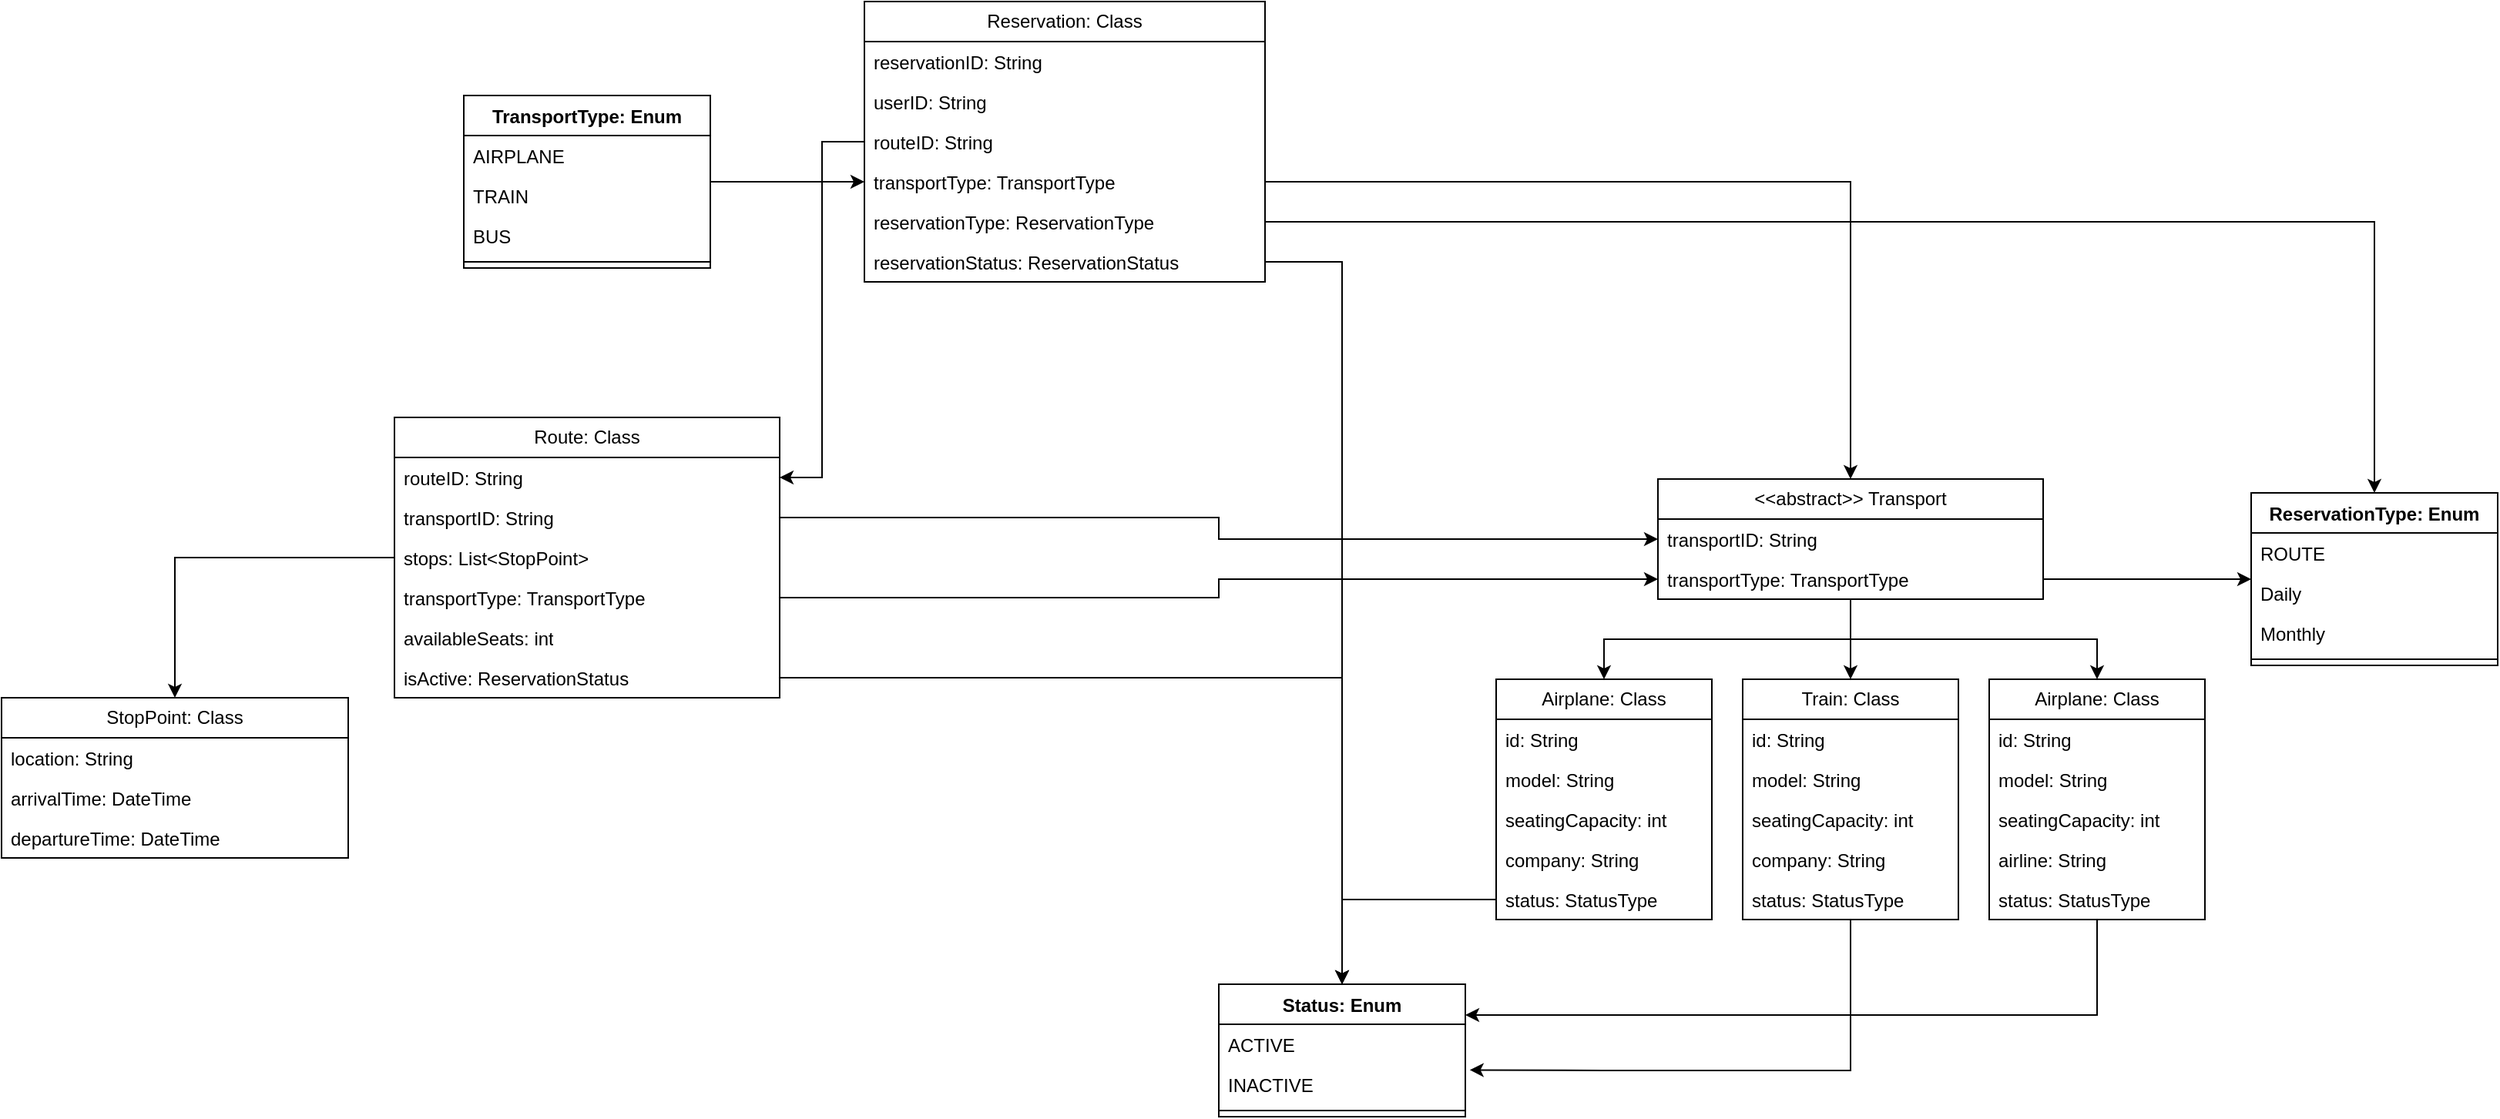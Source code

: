 <mxfile version="26.2.9">
  <diagram name="Page-1" id="HVJSyszQEbhTADYhITam">
    <mxGraphModel dx="1971" dy="1084" grid="1" gridSize="10" guides="1" tooltips="1" connect="1" arrows="1" fold="1" page="1" pageScale="1" pageWidth="850" pageHeight="1100" math="0" shadow="0">
      <root>
        <mxCell id="0" />
        <mxCell id="1" parent="0" />
        <mxCell id="x8Xve1GxDHv1DlTKFavy-1" value="Reservation: Class" style="swimlane;fontStyle=0;childLayout=stackLayout;horizontal=1;startSize=26;horizontalStack=0;resizeParent=1;resizeParentMax=0;resizeLast=0;collapsible=1;marginBottom=0;whiteSpace=wrap;html=1;" vertex="1" parent="1">
          <mxGeometry x="760" y="272" width="260" height="182" as="geometry" />
        </mxCell>
        <mxCell id="x8Xve1GxDHv1DlTKFavy-36" value="reservationID: String" style="text;strokeColor=none;fillColor=none;align=left;verticalAlign=top;spacingLeft=4;spacingRight=4;overflow=hidden;rotatable=0;points=[[0,0.5],[1,0.5]];portConstraint=eastwest;whiteSpace=wrap;html=1;" vertex="1" parent="x8Xve1GxDHv1DlTKFavy-1">
          <mxGeometry y="26" width="260" height="26" as="geometry" />
        </mxCell>
        <mxCell id="x8Xve1GxDHv1DlTKFavy-2" value="userID: String" style="text;strokeColor=none;fillColor=none;align=left;verticalAlign=top;spacingLeft=4;spacingRight=4;overflow=hidden;rotatable=0;points=[[0,0.5],[1,0.5]];portConstraint=eastwest;whiteSpace=wrap;html=1;" vertex="1" parent="x8Xve1GxDHv1DlTKFavy-1">
          <mxGeometry y="52" width="260" height="26" as="geometry" />
        </mxCell>
        <mxCell id="x8Xve1GxDHv1DlTKFavy-3" value="routeID: String" style="text;strokeColor=none;fillColor=none;align=left;verticalAlign=top;spacingLeft=4;spacingRight=4;overflow=hidden;rotatable=0;points=[[0,0.5],[1,0.5]];portConstraint=eastwest;whiteSpace=wrap;html=1;" vertex="1" parent="x8Xve1GxDHv1DlTKFavy-1">
          <mxGeometry y="78" width="260" height="26" as="geometry" />
        </mxCell>
        <mxCell id="x8Xve1GxDHv1DlTKFavy-10" value="transportType: TransportType" style="text;strokeColor=none;fillColor=none;align=left;verticalAlign=top;spacingLeft=4;spacingRight=4;overflow=hidden;rotatable=0;points=[[0,0.5],[1,0.5]];portConstraint=eastwest;whiteSpace=wrap;html=1;" vertex="1" parent="x8Xve1GxDHv1DlTKFavy-1">
          <mxGeometry y="104" width="260" height="26" as="geometry" />
        </mxCell>
        <mxCell id="x8Xve1GxDHv1DlTKFavy-4" value="reservationType: ReservationType" style="text;strokeColor=none;fillColor=none;align=left;verticalAlign=top;spacingLeft=4;spacingRight=4;overflow=hidden;rotatable=0;points=[[0,0.5],[1,0.5]];portConstraint=eastwest;whiteSpace=wrap;html=1;" vertex="1" parent="x8Xve1GxDHv1DlTKFavy-1">
          <mxGeometry y="130" width="260" height="26" as="geometry" />
        </mxCell>
        <mxCell id="x8Xve1GxDHv1DlTKFavy-8" value="reservationStatus: ReservationStatus" style="text;strokeColor=none;fillColor=none;align=left;verticalAlign=top;spacingLeft=4;spacingRight=4;overflow=hidden;rotatable=0;points=[[0,0.5],[1,0.5]];portConstraint=eastwest;whiteSpace=wrap;html=1;" vertex="1" parent="x8Xve1GxDHv1DlTKFavy-1">
          <mxGeometry y="156" width="260" height="26" as="geometry" />
        </mxCell>
        <mxCell id="x8Xve1GxDHv1DlTKFavy-97" style="edgeStyle=orthogonalEdgeStyle;rounded=0;orthogonalLoop=1;jettySize=auto;html=1;" edge="1" parent="1" source="x8Xve1GxDHv1DlTKFavy-11" target="x8Xve1GxDHv1DlTKFavy-10">
          <mxGeometry relative="1" as="geometry" />
        </mxCell>
        <mxCell id="x8Xve1GxDHv1DlTKFavy-11" value="TransportType: Enum" style="swimlane;fontStyle=1;align=center;verticalAlign=top;childLayout=stackLayout;horizontal=1;startSize=26;horizontalStack=0;resizeParent=1;resizeParentMax=0;resizeLast=0;collapsible=1;marginBottom=0;whiteSpace=wrap;html=1;" vertex="1" parent="1">
          <mxGeometry x="500" y="333" width="160" height="112" as="geometry" />
        </mxCell>
        <mxCell id="x8Xve1GxDHv1DlTKFavy-12" value="AIRPLANE" style="text;strokeColor=none;fillColor=none;align=left;verticalAlign=top;spacingLeft=4;spacingRight=4;overflow=hidden;rotatable=0;points=[[0,0.5],[1,0.5]];portConstraint=eastwest;whiteSpace=wrap;html=1;" vertex="1" parent="x8Xve1GxDHv1DlTKFavy-11">
          <mxGeometry y="26" width="160" height="26" as="geometry" />
        </mxCell>
        <mxCell id="x8Xve1GxDHv1DlTKFavy-15" value="TRAIN" style="text;strokeColor=none;fillColor=none;align=left;verticalAlign=top;spacingLeft=4;spacingRight=4;overflow=hidden;rotatable=0;points=[[0,0.5],[1,0.5]];portConstraint=eastwest;whiteSpace=wrap;html=1;" vertex="1" parent="x8Xve1GxDHv1DlTKFavy-11">
          <mxGeometry y="52" width="160" height="26" as="geometry" />
        </mxCell>
        <mxCell id="x8Xve1GxDHv1DlTKFavy-16" value="BUS" style="text;strokeColor=none;fillColor=none;align=left;verticalAlign=top;spacingLeft=4;spacingRight=4;overflow=hidden;rotatable=0;points=[[0,0.5],[1,0.5]];portConstraint=eastwest;whiteSpace=wrap;html=1;" vertex="1" parent="x8Xve1GxDHv1DlTKFavy-11">
          <mxGeometry y="78" width="160" height="26" as="geometry" />
        </mxCell>
        <mxCell id="x8Xve1GxDHv1DlTKFavy-13" value="" style="line;strokeWidth=1;fillColor=none;align=left;verticalAlign=middle;spacingTop=-1;spacingLeft=3;spacingRight=3;rotatable=0;labelPosition=right;points=[];portConstraint=eastwest;strokeColor=inherit;" vertex="1" parent="x8Xve1GxDHv1DlTKFavy-11">
          <mxGeometry y="104" width="160" height="8" as="geometry" />
        </mxCell>
        <mxCell id="x8Xve1GxDHv1DlTKFavy-17" value="ReservationType: Enum" style="swimlane;fontStyle=1;align=center;verticalAlign=top;childLayout=stackLayout;horizontal=1;startSize=26;horizontalStack=0;resizeParent=1;resizeParentMax=0;resizeLast=0;collapsible=1;marginBottom=0;whiteSpace=wrap;html=1;" vertex="1" parent="1">
          <mxGeometry x="1660" y="591" width="160" height="112" as="geometry" />
        </mxCell>
        <mxCell id="x8Xve1GxDHv1DlTKFavy-18" value="ROUTE" style="text;strokeColor=none;fillColor=none;align=left;verticalAlign=top;spacingLeft=4;spacingRight=4;overflow=hidden;rotatable=0;points=[[0,0.5],[1,0.5]];portConstraint=eastwest;whiteSpace=wrap;html=1;" vertex="1" parent="x8Xve1GxDHv1DlTKFavy-17">
          <mxGeometry y="26" width="160" height="26" as="geometry" />
        </mxCell>
        <mxCell id="x8Xve1GxDHv1DlTKFavy-19" value="Daily" style="text;strokeColor=none;fillColor=none;align=left;verticalAlign=top;spacingLeft=4;spacingRight=4;overflow=hidden;rotatable=0;points=[[0,0.5],[1,0.5]];portConstraint=eastwest;whiteSpace=wrap;html=1;" vertex="1" parent="x8Xve1GxDHv1DlTKFavy-17">
          <mxGeometry y="52" width="160" height="26" as="geometry" />
        </mxCell>
        <mxCell id="x8Xve1GxDHv1DlTKFavy-20" value="Monthly" style="text;strokeColor=none;fillColor=none;align=left;verticalAlign=top;spacingLeft=4;spacingRight=4;overflow=hidden;rotatable=0;points=[[0,0.5],[1,0.5]];portConstraint=eastwest;whiteSpace=wrap;html=1;" vertex="1" parent="x8Xve1GxDHv1DlTKFavy-17">
          <mxGeometry y="78" width="160" height="26" as="geometry" />
        </mxCell>
        <mxCell id="x8Xve1GxDHv1DlTKFavy-21" value="" style="line;strokeWidth=1;fillColor=none;align=left;verticalAlign=middle;spacingTop=-1;spacingLeft=3;spacingRight=3;rotatable=0;labelPosition=right;points=[];portConstraint=eastwest;strokeColor=inherit;" vertex="1" parent="x8Xve1GxDHv1DlTKFavy-17">
          <mxGeometry y="104" width="160" height="8" as="geometry" />
        </mxCell>
        <mxCell id="x8Xve1GxDHv1DlTKFavy-22" value="Status: Enum" style="swimlane;fontStyle=1;align=center;verticalAlign=top;childLayout=stackLayout;horizontal=1;startSize=26;horizontalStack=0;resizeParent=1;resizeParentMax=0;resizeLast=0;collapsible=1;marginBottom=0;whiteSpace=wrap;html=1;" vertex="1" parent="1">
          <mxGeometry x="990" y="910" width="160" height="86" as="geometry" />
        </mxCell>
        <mxCell id="x8Xve1GxDHv1DlTKFavy-23" value="ACTIVE" style="text;strokeColor=none;fillColor=none;align=left;verticalAlign=top;spacingLeft=4;spacingRight=4;overflow=hidden;rotatable=0;points=[[0,0.5],[1,0.5]];portConstraint=eastwest;whiteSpace=wrap;html=1;" vertex="1" parent="x8Xve1GxDHv1DlTKFavy-22">
          <mxGeometry y="26" width="160" height="26" as="geometry" />
        </mxCell>
        <mxCell id="x8Xve1GxDHv1DlTKFavy-24" value="INACTIVE" style="text;strokeColor=none;fillColor=none;align=left;verticalAlign=top;spacingLeft=4;spacingRight=4;overflow=hidden;rotatable=0;points=[[0,0.5],[1,0.5]];portConstraint=eastwest;whiteSpace=wrap;html=1;" vertex="1" parent="x8Xve1GxDHv1DlTKFavy-22">
          <mxGeometry y="52" width="160" height="26" as="geometry" />
        </mxCell>
        <mxCell id="x8Xve1GxDHv1DlTKFavy-26" value="" style="line;strokeWidth=1;fillColor=none;align=left;verticalAlign=middle;spacingTop=-1;spacingLeft=3;spacingRight=3;rotatable=0;labelPosition=right;points=[];portConstraint=eastwest;strokeColor=inherit;" vertex="1" parent="x8Xve1GxDHv1DlTKFavy-22">
          <mxGeometry y="78" width="160" height="8" as="geometry" />
        </mxCell>
        <mxCell id="x8Xve1GxDHv1DlTKFavy-32" value="Route: Class" style="swimlane;fontStyle=0;childLayout=stackLayout;horizontal=1;startSize=26;fillColor=none;horizontalStack=0;resizeParent=1;resizeParentMax=0;resizeLast=0;collapsible=1;marginBottom=0;whiteSpace=wrap;html=1;" vertex="1" parent="1">
          <mxGeometry x="455" y="542" width="250" height="182" as="geometry" />
        </mxCell>
        <mxCell id="x8Xve1GxDHv1DlTKFavy-33" value="routeID: String" style="text;strokeColor=none;fillColor=none;align=left;verticalAlign=top;spacingLeft=4;spacingRight=4;overflow=hidden;rotatable=0;points=[[0,0.5],[1,0.5]];portConstraint=eastwest;whiteSpace=wrap;html=1;" vertex="1" parent="x8Xve1GxDHv1DlTKFavy-32">
          <mxGeometry y="26" width="250" height="26" as="geometry" />
        </mxCell>
        <mxCell id="x8Xve1GxDHv1DlTKFavy-35" value="transportID: String" style="text;strokeColor=none;fillColor=none;align=left;verticalAlign=top;spacingLeft=4;spacingRight=4;overflow=hidden;rotatable=0;points=[[0,0.5],[1,0.5]];portConstraint=eastwest;whiteSpace=wrap;html=1;" vertex="1" parent="x8Xve1GxDHv1DlTKFavy-32">
          <mxGeometry y="52" width="250" height="26" as="geometry" />
        </mxCell>
        <mxCell id="x8Xve1GxDHv1DlTKFavy-34" value="stops: List&amp;lt;StopPoint&amp;gt;" style="text;strokeColor=none;fillColor=none;align=left;verticalAlign=top;spacingLeft=4;spacingRight=4;overflow=hidden;rotatable=0;points=[[0,0.5],[1,0.5]];portConstraint=eastwest;whiteSpace=wrap;html=1;" vertex="1" parent="x8Xve1GxDHv1DlTKFavy-32">
          <mxGeometry y="78" width="250" height="26" as="geometry" />
        </mxCell>
        <mxCell id="x8Xve1GxDHv1DlTKFavy-37" value="transportType: TransportType" style="text;strokeColor=none;fillColor=none;align=left;verticalAlign=top;spacingLeft=4;spacingRight=4;overflow=hidden;rotatable=0;points=[[0,0.5],[1,0.5]];portConstraint=eastwest;whiteSpace=wrap;html=1;" vertex="1" parent="x8Xve1GxDHv1DlTKFavy-32">
          <mxGeometry y="104" width="250" height="26" as="geometry" />
        </mxCell>
        <mxCell id="x8Xve1GxDHv1DlTKFavy-38" value="availableSeats: int" style="text;strokeColor=none;fillColor=none;align=left;verticalAlign=top;spacingLeft=4;spacingRight=4;overflow=hidden;rotatable=0;points=[[0,0.5],[1,0.5]];portConstraint=eastwest;whiteSpace=wrap;html=1;" vertex="1" parent="x8Xve1GxDHv1DlTKFavy-32">
          <mxGeometry y="130" width="250" height="26" as="geometry" />
        </mxCell>
        <mxCell id="x8Xve1GxDHv1DlTKFavy-39" value="isActive: ReservationStatus" style="text;strokeColor=none;fillColor=none;align=left;verticalAlign=top;spacingLeft=4;spacingRight=4;overflow=hidden;rotatable=0;points=[[0,0.5],[1,0.5]];portConstraint=eastwest;whiteSpace=wrap;html=1;" vertex="1" parent="x8Xve1GxDHv1DlTKFavy-32">
          <mxGeometry y="156" width="250" height="26" as="geometry" />
        </mxCell>
        <mxCell id="x8Xve1GxDHv1DlTKFavy-45" value="StopPoint: Class" style="swimlane;fontStyle=0;childLayout=stackLayout;horizontal=1;startSize=26;fillColor=none;horizontalStack=0;resizeParent=1;resizeParentMax=0;resizeLast=0;collapsible=1;marginBottom=0;whiteSpace=wrap;html=1;" vertex="1" parent="1">
          <mxGeometry x="200" y="724" width="225" height="104" as="geometry" />
        </mxCell>
        <mxCell id="x8Xve1GxDHv1DlTKFavy-46" value="location: String" style="text;strokeColor=none;fillColor=none;align=left;verticalAlign=top;spacingLeft=4;spacingRight=4;overflow=hidden;rotatable=0;points=[[0,0.5],[1,0.5]];portConstraint=eastwest;whiteSpace=wrap;html=1;" vertex="1" parent="x8Xve1GxDHv1DlTKFavy-45">
          <mxGeometry y="26" width="225" height="26" as="geometry" />
        </mxCell>
        <mxCell id="x8Xve1GxDHv1DlTKFavy-47" value="arrivalTime: DateTime" style="text;strokeColor=none;fillColor=none;align=left;verticalAlign=top;spacingLeft=4;spacingRight=4;overflow=hidden;rotatable=0;points=[[0,0.5],[1,0.5]];portConstraint=eastwest;whiteSpace=wrap;html=1;" vertex="1" parent="x8Xve1GxDHv1DlTKFavy-45">
          <mxGeometry y="52" width="225" height="26" as="geometry" />
        </mxCell>
        <mxCell id="x8Xve1GxDHv1DlTKFavy-48" value="departureTime: DateTime" style="text;strokeColor=none;fillColor=none;align=left;verticalAlign=top;spacingLeft=4;spacingRight=4;overflow=hidden;rotatable=0;points=[[0,0.5],[1,0.5]];portConstraint=eastwest;whiteSpace=wrap;html=1;" vertex="1" parent="x8Xve1GxDHv1DlTKFavy-45">
          <mxGeometry y="78" width="225" height="26" as="geometry" />
        </mxCell>
        <mxCell id="x8Xve1GxDHv1DlTKFavy-74" style="edgeStyle=orthogonalEdgeStyle;rounded=0;orthogonalLoop=1;jettySize=auto;html=1;" edge="1" parent="1" source="x8Xve1GxDHv1DlTKFavy-50" target="x8Xve1GxDHv1DlTKFavy-66">
          <mxGeometry relative="1" as="geometry" />
        </mxCell>
        <mxCell id="x8Xve1GxDHv1DlTKFavy-76" style="edgeStyle=orthogonalEdgeStyle;rounded=0;orthogonalLoop=1;jettySize=auto;html=1;" edge="1" parent="1" source="x8Xve1GxDHv1DlTKFavy-50" target="x8Xve1GxDHv1DlTKFavy-54">
          <mxGeometry relative="1" as="geometry" />
        </mxCell>
        <mxCell id="x8Xve1GxDHv1DlTKFavy-77" style="edgeStyle=orthogonalEdgeStyle;rounded=0;orthogonalLoop=1;jettySize=auto;html=1;" edge="1" parent="1" source="x8Xve1GxDHv1DlTKFavy-50" target="x8Xve1GxDHv1DlTKFavy-60">
          <mxGeometry relative="1" as="geometry" />
        </mxCell>
        <mxCell id="x8Xve1GxDHv1DlTKFavy-50" value="&amp;lt;&amp;lt;abstract&amp;gt;&amp;gt; Transport" style="swimlane;fontStyle=0;childLayout=stackLayout;horizontal=1;startSize=26;fillColor=none;horizontalStack=0;resizeParent=1;resizeParentMax=0;resizeLast=0;collapsible=1;marginBottom=0;whiteSpace=wrap;html=1;" vertex="1" parent="1">
          <mxGeometry x="1275" y="582" width="250" height="78" as="geometry" />
        </mxCell>
        <mxCell id="x8Xve1GxDHv1DlTKFavy-51" value="transportID: String" style="text;strokeColor=none;fillColor=none;align=left;verticalAlign=top;spacingLeft=4;spacingRight=4;overflow=hidden;rotatable=0;points=[[0,0.5],[1,0.5]];portConstraint=eastwest;whiteSpace=wrap;html=1;" vertex="1" parent="x8Xve1GxDHv1DlTKFavy-50">
          <mxGeometry y="26" width="250" height="26" as="geometry" />
        </mxCell>
        <mxCell id="x8Xve1GxDHv1DlTKFavy-52" value="transportType: TransportType" style="text;strokeColor=none;fillColor=none;align=left;verticalAlign=top;spacingLeft=4;spacingRight=4;overflow=hidden;rotatable=0;points=[[0,0.5],[1,0.5]];portConstraint=eastwest;whiteSpace=wrap;html=1;" vertex="1" parent="x8Xve1GxDHv1DlTKFavy-50">
          <mxGeometry y="52" width="250" height="26" as="geometry" />
        </mxCell>
        <mxCell id="x8Xve1GxDHv1DlTKFavy-54" value="Airplane: Class" style="swimlane;fontStyle=0;childLayout=stackLayout;horizontal=1;startSize=26;fillColor=none;horizontalStack=0;resizeParent=1;resizeParentMax=0;resizeLast=0;collapsible=1;marginBottom=0;whiteSpace=wrap;html=1;" vertex="1" parent="1">
          <mxGeometry x="1490" y="712" width="140" height="156" as="geometry" />
        </mxCell>
        <mxCell id="x8Xve1GxDHv1DlTKFavy-55" value="id: String" style="text;strokeColor=none;fillColor=none;align=left;verticalAlign=top;spacingLeft=4;spacingRight=4;overflow=hidden;rotatable=0;points=[[0,0.5],[1,0.5]];portConstraint=eastwest;whiteSpace=wrap;html=1;" vertex="1" parent="x8Xve1GxDHv1DlTKFavy-54">
          <mxGeometry y="26" width="140" height="26" as="geometry" />
        </mxCell>
        <mxCell id="x8Xve1GxDHv1DlTKFavy-56" value="model: String" style="text;strokeColor=none;fillColor=none;align=left;verticalAlign=top;spacingLeft=4;spacingRight=4;overflow=hidden;rotatable=0;points=[[0,0.5],[1,0.5]];portConstraint=eastwest;whiteSpace=wrap;html=1;" vertex="1" parent="x8Xve1GxDHv1DlTKFavy-54">
          <mxGeometry y="52" width="140" height="26" as="geometry" />
        </mxCell>
        <mxCell id="x8Xve1GxDHv1DlTKFavy-57" value="seatingCapacity: int" style="text;strokeColor=none;fillColor=none;align=left;verticalAlign=top;spacingLeft=4;spacingRight=4;overflow=hidden;rotatable=0;points=[[0,0.5],[1,0.5]];portConstraint=eastwest;whiteSpace=wrap;html=1;" vertex="1" parent="x8Xve1GxDHv1DlTKFavy-54">
          <mxGeometry y="78" width="140" height="26" as="geometry" />
        </mxCell>
        <mxCell id="x8Xve1GxDHv1DlTKFavy-58" value="airline: String" style="text;strokeColor=none;fillColor=none;align=left;verticalAlign=top;spacingLeft=4;spacingRight=4;overflow=hidden;rotatable=0;points=[[0,0.5],[1,0.5]];portConstraint=eastwest;whiteSpace=wrap;html=1;" vertex="1" parent="x8Xve1GxDHv1DlTKFavy-54">
          <mxGeometry y="104" width="140" height="26" as="geometry" />
        </mxCell>
        <mxCell id="x8Xve1GxDHv1DlTKFavy-59" value="status: StatusType" style="text;strokeColor=none;fillColor=none;align=left;verticalAlign=top;spacingLeft=4;spacingRight=4;overflow=hidden;rotatable=0;points=[[0,0.5],[1,0.5]];portConstraint=eastwest;whiteSpace=wrap;html=1;" vertex="1" parent="x8Xve1GxDHv1DlTKFavy-54">
          <mxGeometry y="130" width="140" height="26" as="geometry" />
        </mxCell>
        <mxCell id="x8Xve1GxDHv1DlTKFavy-60" value="Train: Class" style="swimlane;fontStyle=0;childLayout=stackLayout;horizontal=1;startSize=26;fillColor=none;horizontalStack=0;resizeParent=1;resizeParentMax=0;resizeLast=0;collapsible=1;marginBottom=0;whiteSpace=wrap;html=1;" vertex="1" parent="1">
          <mxGeometry x="1330" y="712" width="140" height="156" as="geometry" />
        </mxCell>
        <mxCell id="x8Xve1GxDHv1DlTKFavy-61" value="id: String" style="text;strokeColor=none;fillColor=none;align=left;verticalAlign=top;spacingLeft=4;spacingRight=4;overflow=hidden;rotatable=0;points=[[0,0.5],[1,0.5]];portConstraint=eastwest;whiteSpace=wrap;html=1;" vertex="1" parent="x8Xve1GxDHv1DlTKFavy-60">
          <mxGeometry y="26" width="140" height="26" as="geometry" />
        </mxCell>
        <mxCell id="x8Xve1GxDHv1DlTKFavy-62" value="model: String" style="text;strokeColor=none;fillColor=none;align=left;verticalAlign=top;spacingLeft=4;spacingRight=4;overflow=hidden;rotatable=0;points=[[0,0.5],[1,0.5]];portConstraint=eastwest;whiteSpace=wrap;html=1;" vertex="1" parent="x8Xve1GxDHv1DlTKFavy-60">
          <mxGeometry y="52" width="140" height="26" as="geometry" />
        </mxCell>
        <mxCell id="x8Xve1GxDHv1DlTKFavy-63" value="seatingCapacity: int" style="text;strokeColor=none;fillColor=none;align=left;verticalAlign=top;spacingLeft=4;spacingRight=4;overflow=hidden;rotatable=0;points=[[0,0.5],[1,0.5]];portConstraint=eastwest;whiteSpace=wrap;html=1;" vertex="1" parent="x8Xve1GxDHv1DlTKFavy-60">
          <mxGeometry y="78" width="140" height="26" as="geometry" />
        </mxCell>
        <mxCell id="x8Xve1GxDHv1DlTKFavy-64" value="company: String" style="text;strokeColor=none;fillColor=none;align=left;verticalAlign=top;spacingLeft=4;spacingRight=4;overflow=hidden;rotatable=0;points=[[0,0.5],[1,0.5]];portConstraint=eastwest;whiteSpace=wrap;html=1;" vertex="1" parent="x8Xve1GxDHv1DlTKFavy-60">
          <mxGeometry y="104" width="140" height="26" as="geometry" />
        </mxCell>
        <mxCell id="x8Xve1GxDHv1DlTKFavy-65" value="status: StatusType" style="text;strokeColor=none;fillColor=none;align=left;verticalAlign=top;spacingLeft=4;spacingRight=4;overflow=hidden;rotatable=0;points=[[0,0.5],[1,0.5]];portConstraint=eastwest;whiteSpace=wrap;html=1;" vertex="1" parent="x8Xve1GxDHv1DlTKFavy-60">
          <mxGeometry y="130" width="140" height="26" as="geometry" />
        </mxCell>
        <mxCell id="x8Xve1GxDHv1DlTKFavy-66" value="Airplane: Class" style="swimlane;fontStyle=0;childLayout=stackLayout;horizontal=1;startSize=26;fillColor=none;horizontalStack=0;resizeParent=1;resizeParentMax=0;resizeLast=0;collapsible=1;marginBottom=0;whiteSpace=wrap;html=1;" vertex="1" parent="1">
          <mxGeometry x="1170" y="712" width="140" height="156" as="geometry" />
        </mxCell>
        <mxCell id="x8Xve1GxDHv1DlTKFavy-67" value="id: String" style="text;strokeColor=none;fillColor=none;align=left;verticalAlign=top;spacingLeft=4;spacingRight=4;overflow=hidden;rotatable=0;points=[[0,0.5],[1,0.5]];portConstraint=eastwest;whiteSpace=wrap;html=1;" vertex="1" parent="x8Xve1GxDHv1DlTKFavy-66">
          <mxGeometry y="26" width="140" height="26" as="geometry" />
        </mxCell>
        <mxCell id="x8Xve1GxDHv1DlTKFavy-68" value="model: String" style="text;strokeColor=none;fillColor=none;align=left;verticalAlign=top;spacingLeft=4;spacingRight=4;overflow=hidden;rotatable=0;points=[[0,0.5],[1,0.5]];portConstraint=eastwest;whiteSpace=wrap;html=1;" vertex="1" parent="x8Xve1GxDHv1DlTKFavy-66">
          <mxGeometry y="52" width="140" height="26" as="geometry" />
        </mxCell>
        <mxCell id="x8Xve1GxDHv1DlTKFavy-69" value="seatingCapacity: int" style="text;strokeColor=none;fillColor=none;align=left;verticalAlign=top;spacingLeft=4;spacingRight=4;overflow=hidden;rotatable=0;points=[[0,0.5],[1,0.5]];portConstraint=eastwest;whiteSpace=wrap;html=1;" vertex="1" parent="x8Xve1GxDHv1DlTKFavy-66">
          <mxGeometry y="78" width="140" height="26" as="geometry" />
        </mxCell>
        <mxCell id="x8Xve1GxDHv1DlTKFavy-70" value="company: String" style="text;strokeColor=none;fillColor=none;align=left;verticalAlign=top;spacingLeft=4;spacingRight=4;overflow=hidden;rotatable=0;points=[[0,0.5],[1,0.5]];portConstraint=eastwest;whiteSpace=wrap;html=1;" vertex="1" parent="x8Xve1GxDHv1DlTKFavy-66">
          <mxGeometry y="104" width="140" height="26" as="geometry" />
        </mxCell>
        <mxCell id="x8Xve1GxDHv1DlTKFavy-71" value="status: StatusType" style="text;strokeColor=none;fillColor=none;align=left;verticalAlign=top;spacingLeft=4;spacingRight=4;overflow=hidden;rotatable=0;points=[[0,0.5],[1,0.5]];portConstraint=eastwest;whiteSpace=wrap;html=1;" vertex="1" parent="x8Xve1GxDHv1DlTKFavy-66">
          <mxGeometry y="130" width="140" height="26" as="geometry" />
        </mxCell>
        <mxCell id="x8Xve1GxDHv1DlTKFavy-78" style="edgeStyle=orthogonalEdgeStyle;rounded=0;orthogonalLoop=1;jettySize=auto;html=1;" edge="1" parent="1" source="x8Xve1GxDHv1DlTKFavy-35" target="x8Xve1GxDHv1DlTKFavy-51">
          <mxGeometry relative="1" as="geometry" />
        </mxCell>
        <mxCell id="x8Xve1GxDHv1DlTKFavy-79" style="edgeStyle=orthogonalEdgeStyle;rounded=0;orthogonalLoop=1;jettySize=auto;html=1;" edge="1" parent="1" source="x8Xve1GxDHv1DlTKFavy-37" target="x8Xve1GxDHv1DlTKFavy-52">
          <mxGeometry relative="1" as="geometry" />
        </mxCell>
        <mxCell id="x8Xve1GxDHv1DlTKFavy-80" style="edgeStyle=orthogonalEdgeStyle;rounded=0;orthogonalLoop=1;jettySize=auto;html=1;" edge="1" parent="1" source="x8Xve1GxDHv1DlTKFavy-34" target="x8Xve1GxDHv1DlTKFavy-45">
          <mxGeometry relative="1" as="geometry" />
        </mxCell>
        <mxCell id="x8Xve1GxDHv1DlTKFavy-82" style="edgeStyle=orthogonalEdgeStyle;rounded=0;orthogonalLoop=1;jettySize=auto;html=1;" edge="1" parent="1" source="x8Xve1GxDHv1DlTKFavy-3" target="x8Xve1GxDHv1DlTKFavy-33">
          <mxGeometry relative="1" as="geometry" />
        </mxCell>
        <mxCell id="x8Xve1GxDHv1DlTKFavy-83" style="edgeStyle=orthogonalEdgeStyle;rounded=0;orthogonalLoop=1;jettySize=auto;html=1;" edge="1" parent="1" source="x8Xve1GxDHv1DlTKFavy-8" target="x8Xve1GxDHv1DlTKFavy-22">
          <mxGeometry relative="1" as="geometry" />
        </mxCell>
        <mxCell id="x8Xve1GxDHv1DlTKFavy-86" style="edgeStyle=orthogonalEdgeStyle;rounded=0;orthogonalLoop=1;jettySize=auto;html=1;" edge="1" parent="1" source="x8Xve1GxDHv1DlTKFavy-52" target="x8Xve1GxDHv1DlTKFavy-17">
          <mxGeometry relative="1" as="geometry" />
        </mxCell>
        <mxCell id="x8Xve1GxDHv1DlTKFavy-87" style="edgeStyle=orthogonalEdgeStyle;rounded=0;orthogonalLoop=1;jettySize=auto;html=1;" edge="1" parent="1" source="x8Xve1GxDHv1DlTKFavy-4" target="x8Xve1GxDHv1DlTKFavy-17">
          <mxGeometry relative="1" as="geometry" />
        </mxCell>
        <mxCell id="x8Xve1GxDHv1DlTKFavy-88" style="edgeStyle=orthogonalEdgeStyle;rounded=0;orthogonalLoop=1;jettySize=auto;html=1;" edge="1" parent="1" source="x8Xve1GxDHv1DlTKFavy-39" target="x8Xve1GxDHv1DlTKFavy-22">
          <mxGeometry relative="1" as="geometry" />
        </mxCell>
        <mxCell id="x8Xve1GxDHv1DlTKFavy-91" style="edgeStyle=orthogonalEdgeStyle;rounded=0;orthogonalLoop=1;jettySize=auto;html=1;entryX=0.5;entryY=0;entryDx=0;entryDy=0;" edge="1" parent="1" source="x8Xve1GxDHv1DlTKFavy-71" target="x8Xve1GxDHv1DlTKFavy-22">
          <mxGeometry relative="1" as="geometry" />
        </mxCell>
        <mxCell id="x8Xve1GxDHv1DlTKFavy-92" style="edgeStyle=orthogonalEdgeStyle;rounded=0;orthogonalLoop=1;jettySize=auto;html=1;entryX=1.018;entryY=0.141;entryDx=0;entryDy=0;entryPerimeter=0;" edge="1" parent="1" source="x8Xve1GxDHv1DlTKFavy-65" target="x8Xve1GxDHv1DlTKFavy-24">
          <mxGeometry relative="1" as="geometry">
            <Array as="points">
              <mxPoint x="1400" y="966" />
              <mxPoint x="1240" y="966" />
            </Array>
          </mxGeometry>
        </mxCell>
        <mxCell id="x8Xve1GxDHv1DlTKFavy-94" style="edgeStyle=orthogonalEdgeStyle;rounded=0;orthogonalLoop=1;jettySize=auto;html=1;" edge="1" parent="1" source="x8Xve1GxDHv1DlTKFavy-59" target="x8Xve1GxDHv1DlTKFavy-22">
          <mxGeometry relative="1" as="geometry">
            <Array as="points">
              <mxPoint x="1560" y="930" />
            </Array>
          </mxGeometry>
        </mxCell>
        <mxCell id="x8Xve1GxDHv1DlTKFavy-95" style="edgeStyle=orthogonalEdgeStyle;rounded=0;orthogonalLoop=1;jettySize=auto;html=1;" edge="1" parent="1" source="x8Xve1GxDHv1DlTKFavy-10" target="x8Xve1GxDHv1DlTKFavy-50">
          <mxGeometry relative="1" as="geometry" />
        </mxCell>
      </root>
    </mxGraphModel>
  </diagram>
</mxfile>
